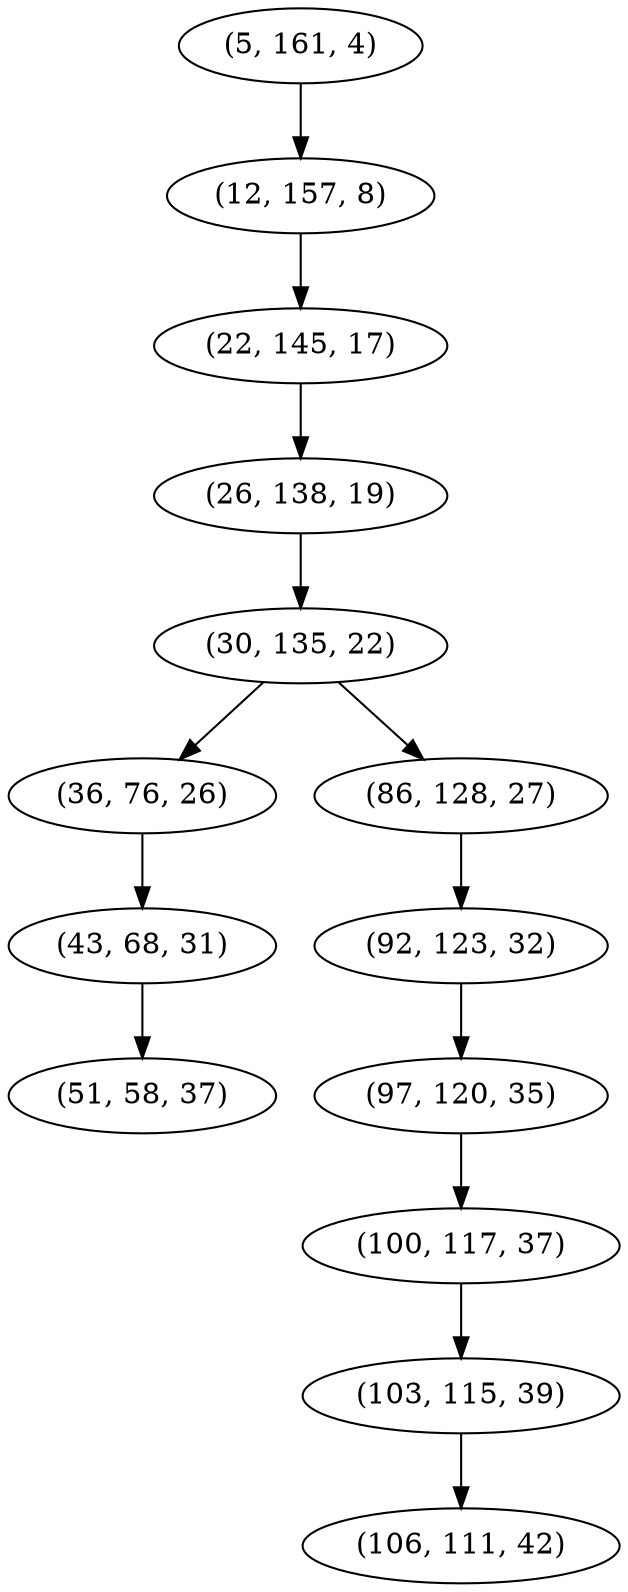 digraph tree {
    "(5, 161, 4)";
    "(12, 157, 8)";
    "(22, 145, 17)";
    "(26, 138, 19)";
    "(30, 135, 22)";
    "(36, 76, 26)";
    "(43, 68, 31)";
    "(51, 58, 37)";
    "(86, 128, 27)";
    "(92, 123, 32)";
    "(97, 120, 35)";
    "(100, 117, 37)";
    "(103, 115, 39)";
    "(106, 111, 42)";
    "(5, 161, 4)" -> "(12, 157, 8)";
    "(12, 157, 8)" -> "(22, 145, 17)";
    "(22, 145, 17)" -> "(26, 138, 19)";
    "(26, 138, 19)" -> "(30, 135, 22)";
    "(30, 135, 22)" -> "(36, 76, 26)";
    "(30, 135, 22)" -> "(86, 128, 27)";
    "(36, 76, 26)" -> "(43, 68, 31)";
    "(43, 68, 31)" -> "(51, 58, 37)";
    "(86, 128, 27)" -> "(92, 123, 32)";
    "(92, 123, 32)" -> "(97, 120, 35)";
    "(97, 120, 35)" -> "(100, 117, 37)";
    "(100, 117, 37)" -> "(103, 115, 39)";
    "(103, 115, 39)" -> "(106, 111, 42)";
}
